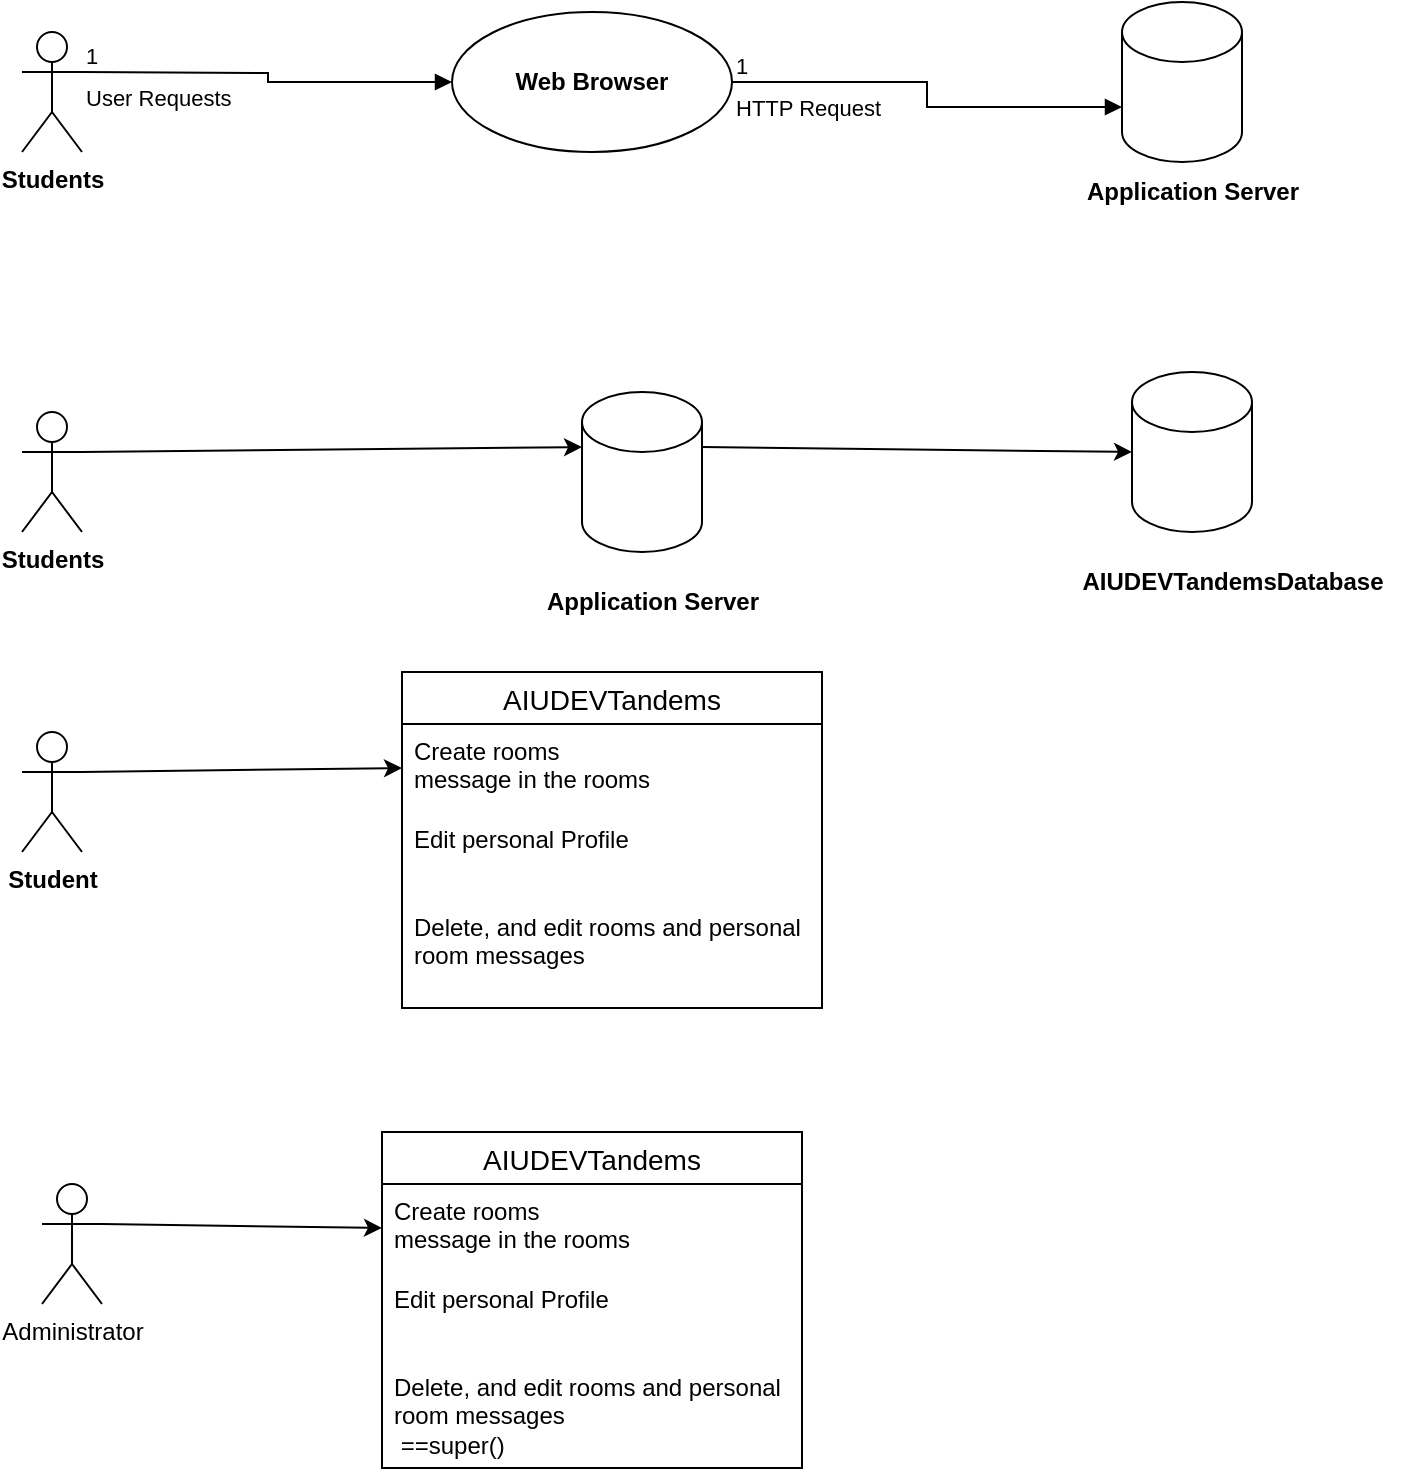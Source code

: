<mxfile version="26.2.14">
  <diagram name="Page-1" id="OflcWy_7UG4nExT_85gr">
    <mxGraphModel dx="1025" dy="464" grid="1" gridSize="10" guides="1" tooltips="1" connect="1" arrows="1" fold="1" page="1" pageScale="1" pageWidth="850" pageHeight="1100" math="0" shadow="0">
      <root>
        <mxCell id="0" />
        <mxCell id="1" parent="0" />
        <mxCell id="EUNmY-h1S2OqMyLc_rIC-1" value="&lt;b&gt;Students&lt;/b&gt;" style="shape=umlActor;verticalLabelPosition=bottom;verticalAlign=top;html=1;" vertex="1" parent="1">
          <mxGeometry x="140" y="150" width="30" height="60" as="geometry" />
        </mxCell>
        <mxCell id="EUNmY-h1S2OqMyLc_rIC-2" value="&lt;b&gt;Web Browser&lt;/b&gt;" style="ellipse;whiteSpace=wrap;html=1;fillColor=light-dark(#FFFFFF,#330000);" vertex="1" parent="1">
          <mxGeometry x="355" y="140" width="140" height="70" as="geometry" />
        </mxCell>
        <mxCell id="EUNmY-h1S2OqMyLc_rIC-3" value="" style="shape=cylinder3;whiteSpace=wrap;html=1;boundedLbl=1;backgroundOutline=1;size=15;fillColor=light-dark(#FFFFFF,#FFFFFF);strokeColor=light-dark(#000000,#CC0000);" vertex="1" parent="1">
          <mxGeometry x="690" y="135" width="60" height="80" as="geometry" />
        </mxCell>
        <mxCell id="EUNmY-h1S2OqMyLc_rIC-4" value="&lt;b&gt;Application Server&lt;/b&gt;" style="text;html=1;align=center;verticalAlign=middle;resizable=0;points=[];autosize=1;strokeColor=none;fillColor=none;" vertex="1" parent="1">
          <mxGeometry x="660" y="215" width="130" height="30" as="geometry" />
        </mxCell>
        <mxCell id="EUNmY-h1S2OqMyLc_rIC-8" value="User Requests" style="endArrow=block;endFill=1;html=1;edgeStyle=orthogonalEdgeStyle;align=left;verticalAlign=top;rounded=0;entryX=0;entryY=0.5;entryDx=0;entryDy=0;" edge="1" parent="1" target="EUNmY-h1S2OqMyLc_rIC-2">
          <mxGeometry x="-1" relative="1" as="geometry">
            <mxPoint x="170" y="170" as="sourcePoint" />
            <mxPoint x="330" y="170" as="targetPoint" />
          </mxGeometry>
        </mxCell>
        <mxCell id="EUNmY-h1S2OqMyLc_rIC-9" value="1" style="edgeLabel;resizable=0;html=1;align=left;verticalAlign=bottom;" connectable="0" vertex="1" parent="EUNmY-h1S2OqMyLc_rIC-8">
          <mxGeometry x="-1" relative="1" as="geometry" />
        </mxCell>
        <mxCell id="EUNmY-h1S2OqMyLc_rIC-12" value="HTTP Request" style="endArrow=block;endFill=1;html=1;edgeStyle=orthogonalEdgeStyle;align=left;verticalAlign=top;rounded=0;exitX=1;exitY=0.5;exitDx=0;exitDy=0;entryX=0;entryY=0;entryDx=0;entryDy=52.5;entryPerimeter=0;" edge="1" parent="1" source="EUNmY-h1S2OqMyLc_rIC-2" target="EUNmY-h1S2OqMyLc_rIC-3">
          <mxGeometry x="-1" relative="1" as="geometry">
            <mxPoint x="500" y="170" as="sourcePoint" />
            <mxPoint x="660" y="170" as="targetPoint" />
          </mxGeometry>
        </mxCell>
        <mxCell id="EUNmY-h1S2OqMyLc_rIC-13" value="1" style="edgeLabel;resizable=0;html=1;align=left;verticalAlign=bottom;" connectable="0" vertex="1" parent="EUNmY-h1S2OqMyLc_rIC-12">
          <mxGeometry x="-1" relative="1" as="geometry" />
        </mxCell>
        <mxCell id="EUNmY-h1S2OqMyLc_rIC-16" value="&lt;b&gt;Students&lt;/b&gt;" style="shape=umlActor;verticalLabelPosition=bottom;verticalAlign=top;html=1;" vertex="1" parent="1">
          <mxGeometry x="140" y="340" width="30" height="60" as="geometry" />
        </mxCell>
        <mxCell id="EUNmY-h1S2OqMyLc_rIC-19" value="" style="shape=cylinder3;whiteSpace=wrap;html=1;boundedLbl=1;backgroundOutline=1;size=15;fillColor=light-dark(#FFFFFF,#CC0000);strokeColor=light-dark(#000000,#000000);" vertex="1" parent="1">
          <mxGeometry x="695" y="320" width="60" height="80" as="geometry" />
        </mxCell>
        <mxCell id="EUNmY-h1S2OqMyLc_rIC-20" value="" style="shape=cylinder3;whiteSpace=wrap;html=1;boundedLbl=1;backgroundOutline=1;size=15;fillColor=light-dark(#FFFFFF,#FFFFFF);strokeColor=light-dark(#000000,#CC0000);" vertex="1" parent="1">
          <mxGeometry x="420" y="330" width="60" height="80" as="geometry" />
        </mxCell>
        <mxCell id="EUNmY-h1S2OqMyLc_rIC-21" value="&lt;b&gt;Application Server&lt;/b&gt;" style="text;html=1;align=center;verticalAlign=middle;resizable=0;points=[];autosize=1;strokeColor=none;fillColor=none;" vertex="1" parent="1">
          <mxGeometry x="390" y="420" width="130" height="30" as="geometry" />
        </mxCell>
        <mxCell id="EUNmY-h1S2OqMyLc_rIC-22" value="&lt;b&gt;AIUDEVTandemsDatabase&lt;/b&gt;" style="text;html=1;align=center;verticalAlign=middle;resizable=0;points=[];autosize=1;strokeColor=none;fillColor=none;" vertex="1" parent="1">
          <mxGeometry x="660" y="410" width="170" height="30" as="geometry" />
        </mxCell>
        <mxCell id="EUNmY-h1S2OqMyLc_rIC-23" value="" style="endArrow=classic;html=1;rounded=0;exitX=1;exitY=0.333;exitDx=0;exitDy=0;exitPerimeter=0;entryX=0;entryY=0;entryDx=0;entryDy=27.5;entryPerimeter=0;" edge="1" parent="1" source="EUNmY-h1S2OqMyLc_rIC-16" target="EUNmY-h1S2OqMyLc_rIC-20">
          <mxGeometry width="50" height="50" relative="1" as="geometry">
            <mxPoint x="240" y="420" as="sourcePoint" />
            <mxPoint x="290" y="370" as="targetPoint" />
          </mxGeometry>
        </mxCell>
        <mxCell id="EUNmY-h1S2OqMyLc_rIC-25" value="" style="endArrow=classic;html=1;rounded=0;exitX=1;exitY=0;exitDx=0;exitDy=27.5;exitPerimeter=0;entryX=0;entryY=0.5;entryDx=0;entryDy=0;entryPerimeter=0;" edge="1" parent="1" source="EUNmY-h1S2OqMyLc_rIC-20" target="EUNmY-h1S2OqMyLc_rIC-19">
          <mxGeometry width="50" height="50" relative="1" as="geometry">
            <mxPoint x="485" y="359.5" as="sourcePoint" />
            <mxPoint x="560" y="470" as="targetPoint" />
          </mxGeometry>
        </mxCell>
        <mxCell id="EUNmY-h1S2OqMyLc_rIC-26" value="&lt;b&gt;Student&lt;/b&gt;" style="shape=umlActor;verticalLabelPosition=bottom;verticalAlign=top;html=1;" vertex="1" parent="1">
          <mxGeometry x="140" y="500" width="30" height="60" as="geometry" />
        </mxCell>
        <mxCell id="EUNmY-h1S2OqMyLc_rIC-29" value="AIUDEVTandems" style="swimlane;fontStyle=0;childLayout=stackLayout;horizontal=1;startSize=26;horizontalStack=0;resizeParent=1;resizeParentMax=0;resizeLast=0;collapsible=1;marginBottom=0;align=center;fontSize=14;fillColor=light-dark(#FFFFFF,#990000);" vertex="1" parent="1">
          <mxGeometry x="330" y="470" width="210" height="168" as="geometry" />
        </mxCell>
        <mxCell id="EUNmY-h1S2OqMyLc_rIC-30" value="Create rooms&lt;div&gt;message in the rooms&lt;/div&gt;" style="text;strokeColor=none;fillColor=none;spacingLeft=4;spacingRight=4;overflow=hidden;rotatable=0;points=[[0,0.5],[1,0.5]];portConstraint=eastwest;fontSize=12;whiteSpace=wrap;html=1;" vertex="1" parent="EUNmY-h1S2OqMyLc_rIC-29">
          <mxGeometry y="26" width="210" height="44" as="geometry" />
        </mxCell>
        <mxCell id="EUNmY-h1S2OqMyLc_rIC-31" value="Edit personal Profile" style="text;strokeColor=none;fillColor=none;spacingLeft=4;spacingRight=4;overflow=hidden;rotatable=0;points=[[0,0.5],[1,0.5]];portConstraint=eastwest;fontSize=12;whiteSpace=wrap;html=1;" vertex="1" parent="EUNmY-h1S2OqMyLc_rIC-29">
          <mxGeometry y="70" width="210" height="44" as="geometry" />
        </mxCell>
        <mxCell id="EUNmY-h1S2OqMyLc_rIC-32" value="Delete, and edit rooms and personal room messages" style="text;strokeColor=none;fillColor=none;spacingLeft=4;spacingRight=4;overflow=hidden;rotatable=0;points=[[0,0.5],[1,0.5]];portConstraint=eastwest;fontSize=12;whiteSpace=wrap;html=1;" vertex="1" parent="EUNmY-h1S2OqMyLc_rIC-29">
          <mxGeometry y="114" width="210" height="54" as="geometry" />
        </mxCell>
        <mxCell id="EUNmY-h1S2OqMyLc_rIC-33" value="" style="endArrow=classic;html=1;rounded=0;exitX=1;exitY=0.333;exitDx=0;exitDy=0;exitPerimeter=0;entryX=0;entryY=0.5;entryDx=0;entryDy=0;" edge="1" parent="1" source="EUNmY-h1S2OqMyLc_rIC-26" target="EUNmY-h1S2OqMyLc_rIC-30">
          <mxGeometry width="50" height="50" relative="1" as="geometry">
            <mxPoint x="220" y="680" as="sourcePoint" />
            <mxPoint x="270" y="630" as="targetPoint" />
          </mxGeometry>
        </mxCell>
        <mxCell id="EUNmY-h1S2OqMyLc_rIC-46" value="" style="group" vertex="1" connectable="0" parent="1">
          <mxGeometry x="150" y="700" width="380" height="168" as="geometry" />
        </mxCell>
        <mxCell id="EUNmY-h1S2OqMyLc_rIC-38" value="Administrator" style="shape=umlActor;verticalLabelPosition=bottom;verticalAlign=top;html=1;outlineConnect=0;" vertex="1" parent="EUNmY-h1S2OqMyLc_rIC-46">
          <mxGeometry y="26" width="30" height="60" as="geometry" />
        </mxCell>
        <mxCell id="EUNmY-h1S2OqMyLc_rIC-39" value="AIUDEVTandems" style="swimlane;fontStyle=0;childLayout=stackLayout;horizontal=1;startSize=26;horizontalStack=0;resizeParent=1;resizeParentMax=0;resizeLast=0;collapsible=1;marginBottom=0;align=center;fontSize=14;fillColor=light-dark(#FFFFFF,#990000);" vertex="1" parent="EUNmY-h1S2OqMyLc_rIC-46">
          <mxGeometry x="170" width="210" height="168" as="geometry" />
        </mxCell>
        <mxCell id="EUNmY-h1S2OqMyLc_rIC-40" value="Create rooms&lt;div&gt;message in the rooms&lt;/div&gt;&lt;div&gt;&lt;br&gt;&lt;/div&gt;" style="text;strokeColor=none;fillColor=none;spacingLeft=4;spacingRight=4;overflow=hidden;rotatable=0;points=[[0,0.5],[1,0.5]];portConstraint=eastwest;fontSize=12;whiteSpace=wrap;html=1;" vertex="1" parent="EUNmY-h1S2OqMyLc_rIC-39">
          <mxGeometry y="26" width="210" height="44" as="geometry" />
        </mxCell>
        <mxCell id="EUNmY-h1S2OqMyLc_rIC-41" value="Edit personal Profile" style="text;strokeColor=none;fillColor=none;spacingLeft=4;spacingRight=4;overflow=hidden;rotatable=0;points=[[0,0.5],[1,0.5]];portConstraint=eastwest;fontSize=12;whiteSpace=wrap;html=1;" vertex="1" parent="EUNmY-h1S2OqMyLc_rIC-39">
          <mxGeometry y="70" width="210" height="44" as="geometry" />
        </mxCell>
        <mxCell id="EUNmY-h1S2OqMyLc_rIC-42" value="Delete, and edit rooms and personal room messages&lt;div&gt;&amp;nbsp;==super()&lt;/div&gt;" style="text;strokeColor=none;fillColor=none;spacingLeft=4;spacingRight=4;overflow=hidden;rotatable=0;points=[[0,0.5],[1,0.5]];portConstraint=eastwest;fontSize=12;whiteSpace=wrap;html=1;" vertex="1" parent="EUNmY-h1S2OqMyLc_rIC-39">
          <mxGeometry y="114" width="210" height="54" as="geometry" />
        </mxCell>
        <mxCell id="EUNmY-h1S2OqMyLc_rIC-44" value="" style="endArrow=classic;html=1;rounded=0;exitX=1;exitY=0.333;exitDx=0;exitDy=0;exitPerimeter=0;entryX=0;entryY=0.5;entryDx=0;entryDy=0;" edge="1" parent="EUNmY-h1S2OqMyLc_rIC-46" source="EUNmY-h1S2OqMyLc_rIC-38" target="EUNmY-h1S2OqMyLc_rIC-40">
          <mxGeometry width="50" height="50" relative="1" as="geometry">
            <mxPoint x="80" y="130" as="sourcePoint" />
            <mxPoint x="130" y="80" as="targetPoint" />
          </mxGeometry>
        </mxCell>
      </root>
    </mxGraphModel>
  </diagram>
</mxfile>
